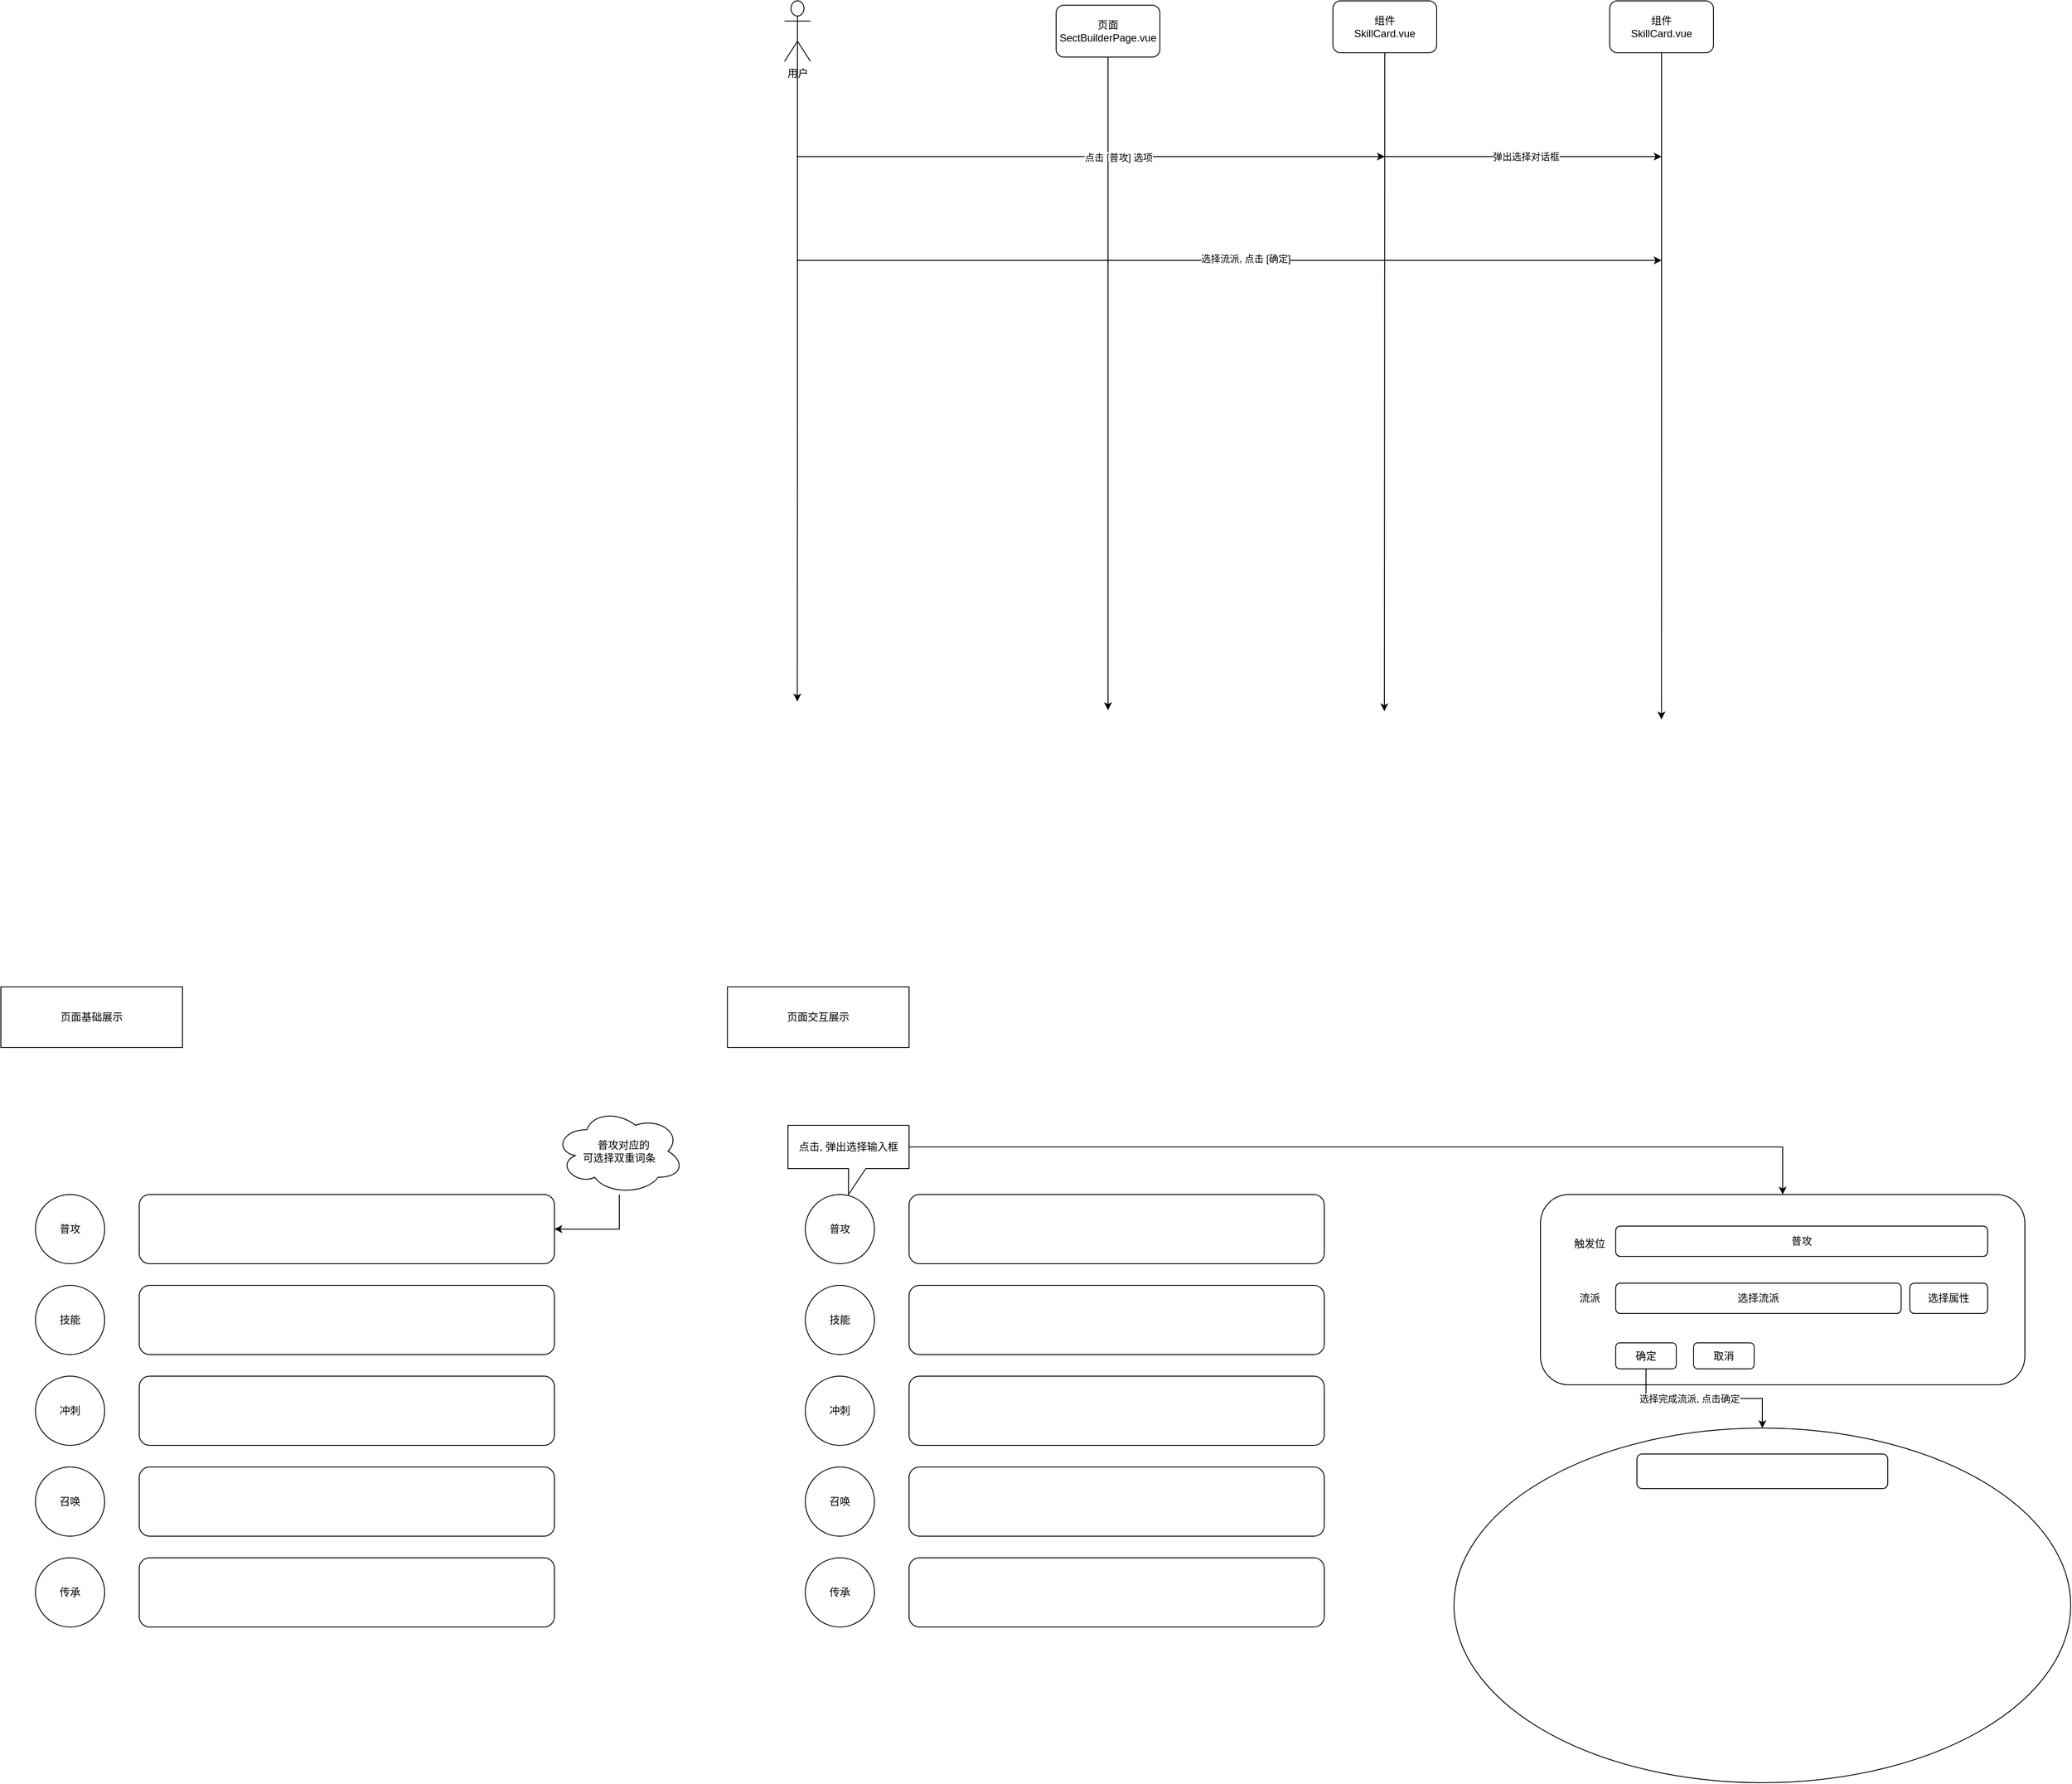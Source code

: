 <mxfile version="24.2.5" type="device">
  <diagram name="第 1 页" id="2nigW6g02W1iGaGz54yn">
    <mxGraphModel dx="1024" dy="1729" grid="1" gridSize="10" guides="1" tooltips="1" connect="1" arrows="1" fold="1" page="1" pageScale="1" pageWidth="827" pageHeight="1169" math="0" shadow="0">
      <root>
        <mxCell id="0" />
        <mxCell id="1" parent="0" />
        <mxCell id="ViXK2sWHm9SOlhRIp9Dq-1" value="普攻" style="ellipse;whiteSpace=wrap;html=1;aspect=fixed;" vertex="1" parent="1">
          <mxGeometry x="40" y="240" width="80" height="80" as="geometry" />
        </mxCell>
        <mxCell id="ViXK2sWHm9SOlhRIp9Dq-2" value="技能" style="ellipse;whiteSpace=wrap;html=1;aspect=fixed;" vertex="1" parent="1">
          <mxGeometry x="40" y="345" width="80" height="80" as="geometry" />
        </mxCell>
        <mxCell id="ViXK2sWHm9SOlhRIp9Dq-3" value="冲刺" style="ellipse;whiteSpace=wrap;html=1;aspect=fixed;" vertex="1" parent="1">
          <mxGeometry x="40" y="450" width="80" height="80" as="geometry" />
        </mxCell>
        <mxCell id="ViXK2sWHm9SOlhRIp9Dq-4" value="召唤" style="ellipse;whiteSpace=wrap;html=1;aspect=fixed;" vertex="1" parent="1">
          <mxGeometry x="40" y="555" width="80" height="80" as="geometry" />
        </mxCell>
        <mxCell id="ViXK2sWHm9SOlhRIp9Dq-5" value="传承" style="ellipse;whiteSpace=wrap;html=1;aspect=fixed;" vertex="1" parent="1">
          <mxGeometry x="40" y="660" width="80" height="80" as="geometry" />
        </mxCell>
        <mxCell id="ViXK2sWHm9SOlhRIp9Dq-6" value="" style="rounded=1;whiteSpace=wrap;html=1;" vertex="1" parent="1">
          <mxGeometry x="160" y="240" width="480" height="80" as="geometry" />
        </mxCell>
        <mxCell id="ViXK2sWHm9SOlhRIp9Dq-9" style="edgeStyle=orthogonalEdgeStyle;rounded=0;orthogonalLoop=1;jettySize=auto;html=1;entryX=1;entryY=0.5;entryDx=0;entryDy=0;" edge="1" parent="1" source="ViXK2sWHm9SOlhRIp9Dq-7" target="ViXK2sWHm9SOlhRIp9Dq-6">
          <mxGeometry relative="1" as="geometry" />
        </mxCell>
        <mxCell id="ViXK2sWHm9SOlhRIp9Dq-7" value="&amp;nbsp; &amp;nbsp;普攻对应的&lt;div&gt;可选择双重词条&lt;/div&gt;" style="ellipse;shape=cloud;whiteSpace=wrap;html=1;" vertex="1" parent="1">
          <mxGeometry x="640" y="140" width="150" height="100" as="geometry" />
        </mxCell>
        <mxCell id="ViXK2sWHm9SOlhRIp9Dq-10" value="" style="rounded=1;whiteSpace=wrap;html=1;" vertex="1" parent="1">
          <mxGeometry x="160" y="345" width="480" height="80" as="geometry" />
        </mxCell>
        <mxCell id="ViXK2sWHm9SOlhRIp9Dq-11" value="" style="rounded=1;whiteSpace=wrap;html=1;" vertex="1" parent="1">
          <mxGeometry x="160" y="450" width="480" height="80" as="geometry" />
        </mxCell>
        <mxCell id="ViXK2sWHm9SOlhRIp9Dq-12" value="" style="rounded=1;whiteSpace=wrap;html=1;" vertex="1" parent="1">
          <mxGeometry x="160" y="555" width="480" height="80" as="geometry" />
        </mxCell>
        <mxCell id="ViXK2sWHm9SOlhRIp9Dq-13" value="" style="rounded=1;whiteSpace=wrap;html=1;" vertex="1" parent="1">
          <mxGeometry x="160" y="660" width="480" height="80" as="geometry" />
        </mxCell>
        <mxCell id="ViXK2sWHm9SOlhRIp9Dq-15" value="页面基础展示" style="rounded=0;whiteSpace=wrap;html=1;" vertex="1" parent="1">
          <mxGeometry width="210" height="70" as="geometry" />
        </mxCell>
        <mxCell id="ViXK2sWHm9SOlhRIp9Dq-16" value="页面交互展示" style="rounded=0;whiteSpace=wrap;html=1;" vertex="1" parent="1">
          <mxGeometry x="840" width="210" height="70" as="geometry" />
        </mxCell>
        <mxCell id="ViXK2sWHm9SOlhRIp9Dq-17" value="普攻" style="ellipse;whiteSpace=wrap;html=1;aspect=fixed;" vertex="1" parent="1">
          <mxGeometry x="930" y="240" width="80" height="80" as="geometry" />
        </mxCell>
        <mxCell id="ViXK2sWHm9SOlhRIp9Dq-18" value="技能" style="ellipse;whiteSpace=wrap;html=1;aspect=fixed;" vertex="1" parent="1">
          <mxGeometry x="930" y="345" width="80" height="80" as="geometry" />
        </mxCell>
        <mxCell id="ViXK2sWHm9SOlhRIp9Dq-19" value="冲刺" style="ellipse;whiteSpace=wrap;html=1;aspect=fixed;" vertex="1" parent="1">
          <mxGeometry x="930" y="450" width="80" height="80" as="geometry" />
        </mxCell>
        <mxCell id="ViXK2sWHm9SOlhRIp9Dq-20" value="召唤" style="ellipse;whiteSpace=wrap;html=1;aspect=fixed;" vertex="1" parent="1">
          <mxGeometry x="930" y="555" width="80" height="80" as="geometry" />
        </mxCell>
        <mxCell id="ViXK2sWHm9SOlhRIp9Dq-21" value="传承" style="ellipse;whiteSpace=wrap;html=1;aspect=fixed;" vertex="1" parent="1">
          <mxGeometry x="930" y="660" width="80" height="80" as="geometry" />
        </mxCell>
        <mxCell id="ViXK2sWHm9SOlhRIp9Dq-22" value="" style="rounded=1;whiteSpace=wrap;html=1;" vertex="1" parent="1">
          <mxGeometry x="1050" y="240" width="480" height="80" as="geometry" />
        </mxCell>
        <mxCell id="ViXK2sWHm9SOlhRIp9Dq-23" value="" style="rounded=1;whiteSpace=wrap;html=1;" vertex="1" parent="1">
          <mxGeometry x="1050" y="345" width="480" height="80" as="geometry" />
        </mxCell>
        <mxCell id="ViXK2sWHm9SOlhRIp9Dq-24" value="" style="rounded=1;whiteSpace=wrap;html=1;" vertex="1" parent="1">
          <mxGeometry x="1050" y="450" width="480" height="80" as="geometry" />
        </mxCell>
        <mxCell id="ViXK2sWHm9SOlhRIp9Dq-25" value="" style="rounded=1;whiteSpace=wrap;html=1;" vertex="1" parent="1">
          <mxGeometry x="1050" y="555" width="480" height="80" as="geometry" />
        </mxCell>
        <mxCell id="ViXK2sWHm9SOlhRIp9Dq-26" value="" style="rounded=1;whiteSpace=wrap;html=1;" vertex="1" parent="1">
          <mxGeometry x="1050" y="660" width="480" height="80" as="geometry" />
        </mxCell>
        <mxCell id="ViXK2sWHm9SOlhRIp9Dq-30" style="edgeStyle=orthogonalEdgeStyle;rounded=0;orthogonalLoop=1;jettySize=auto;html=1;exitX=0;exitY=0;exitDx=140;exitDy=25;exitPerimeter=0;entryX=0.5;entryY=0;entryDx=0;entryDy=0;" edge="1" parent="1" source="ViXK2sWHm9SOlhRIp9Dq-28" target="ViXK2sWHm9SOlhRIp9Dq-29">
          <mxGeometry relative="1" as="geometry" />
        </mxCell>
        <mxCell id="ViXK2sWHm9SOlhRIp9Dq-28" value="点击, 弹出选择输入框" style="shape=callout;whiteSpace=wrap;html=1;perimeter=calloutPerimeter;" vertex="1" parent="1">
          <mxGeometry x="910" y="160" width="140" height="80" as="geometry" />
        </mxCell>
        <mxCell id="ViXK2sWHm9SOlhRIp9Dq-29" value="" style="rounded=1;whiteSpace=wrap;html=1;" vertex="1" parent="1">
          <mxGeometry x="1780" y="240" width="560" height="220" as="geometry" />
        </mxCell>
        <mxCell id="ViXK2sWHm9SOlhRIp9Dq-41" value="" style="group" vertex="1" connectable="0" parent="1">
          <mxGeometry x="1807" y="276.5" width="490" height="165" as="geometry" />
        </mxCell>
        <mxCell id="ViXK2sWHm9SOlhRIp9Dq-38" value="" style="group" vertex="1" connectable="0" parent="ViXK2sWHm9SOlhRIp9Dq-41">
          <mxGeometry x="60" y="135" width="160" height="30" as="geometry" />
        </mxCell>
        <mxCell id="ViXK2sWHm9SOlhRIp9Dq-36" value="确定" style="rounded=1;whiteSpace=wrap;html=1;" vertex="1" parent="ViXK2sWHm9SOlhRIp9Dq-38">
          <mxGeometry width="70" height="30" as="geometry" />
        </mxCell>
        <mxCell id="ViXK2sWHm9SOlhRIp9Dq-37" value="取消" style="rounded=1;whiteSpace=wrap;html=1;" vertex="1" parent="ViXK2sWHm9SOlhRIp9Dq-38">
          <mxGeometry x="90" width="70" height="30" as="geometry" />
        </mxCell>
        <mxCell id="ViXK2sWHm9SOlhRIp9Dq-39" value="" style="group" vertex="1" connectable="0" parent="ViXK2sWHm9SOlhRIp9Dq-41">
          <mxGeometry y="66" width="490" height="35" as="geometry" />
        </mxCell>
        <mxCell id="ViXK2sWHm9SOlhRIp9Dq-33" value="流派" style="text;html=1;align=center;verticalAlign=middle;whiteSpace=wrap;rounded=0;" vertex="1" parent="ViXK2sWHm9SOlhRIp9Dq-39">
          <mxGeometry y="2.5" width="60" height="30" as="geometry" />
        </mxCell>
        <mxCell id="ViXK2sWHm9SOlhRIp9Dq-34" value="选择流派" style="rounded=1;whiteSpace=wrap;html=1;" vertex="1" parent="ViXK2sWHm9SOlhRIp9Dq-39">
          <mxGeometry x="60" width="330" height="35" as="geometry" />
        </mxCell>
        <mxCell id="ViXK2sWHm9SOlhRIp9Dq-35" value="选择属性" style="rounded=1;whiteSpace=wrap;html=1;" vertex="1" parent="ViXK2sWHm9SOlhRIp9Dq-39">
          <mxGeometry x="400" width="90" height="35" as="geometry" />
        </mxCell>
        <mxCell id="ViXK2sWHm9SOlhRIp9Dq-40" value="" style="group" vertex="1" connectable="0" parent="ViXK2sWHm9SOlhRIp9Dq-41">
          <mxGeometry width="490" height="35" as="geometry" />
        </mxCell>
        <mxCell id="ViXK2sWHm9SOlhRIp9Dq-31" value="触发位" style="text;html=1;align=center;verticalAlign=middle;whiteSpace=wrap;rounded=0;" vertex="1" parent="ViXK2sWHm9SOlhRIp9Dq-40">
          <mxGeometry y="5" width="60" height="30" as="geometry" />
        </mxCell>
        <mxCell id="ViXK2sWHm9SOlhRIp9Dq-32" value="普攻" style="rounded=1;whiteSpace=wrap;html=1;" vertex="1" parent="ViXK2sWHm9SOlhRIp9Dq-40">
          <mxGeometry x="60" width="430" height="35" as="geometry" />
        </mxCell>
        <mxCell id="ViXK2sWHm9SOlhRIp9Dq-42" style="edgeStyle=orthogonalEdgeStyle;rounded=0;orthogonalLoop=1;jettySize=auto;html=1;exitX=0.5;exitY=1;exitDx=0;exitDy=0;entryX=0.5;entryY=0;entryDx=0;entryDy=0;" edge="1" parent="1" source="ViXK2sWHm9SOlhRIp9Dq-36" target="ViXK2sWHm9SOlhRIp9Dq-46">
          <mxGeometry relative="1" as="geometry">
            <mxPoint x="2020" y="540" as="targetPoint" />
          </mxGeometry>
        </mxCell>
        <mxCell id="ViXK2sWHm9SOlhRIp9Dq-43" value="选择完成流派, 点击确定" style="edgeLabel;html=1;align=center;verticalAlign=middle;resizable=0;points=[];" vertex="1" connectable="0" parent="ViXK2sWHm9SOlhRIp9Dq-42">
          <mxGeometry x="-0.173" relative="1" as="geometry">
            <mxPoint as="offset" />
          </mxGeometry>
        </mxCell>
        <mxCell id="ViXK2sWHm9SOlhRIp9Dq-46" value="" style="ellipse;whiteSpace=wrap;html=1;" vertex="1" parent="1">
          <mxGeometry x="1680" y="510" width="713" height="410" as="geometry" />
        </mxCell>
        <mxCell id="ViXK2sWHm9SOlhRIp9Dq-47" value="" style="rounded=1;whiteSpace=wrap;html=1;" vertex="1" parent="1">
          <mxGeometry x="1891.5" y="540" width="290" height="40" as="geometry" />
        </mxCell>
        <mxCell id="ViXK2sWHm9SOlhRIp9Dq-51" style="edgeStyle=orthogonalEdgeStyle;rounded=0;orthogonalLoop=1;jettySize=auto;html=1;exitX=0.5;exitY=0.5;exitDx=0;exitDy=0;exitPerimeter=0;" edge="1" parent="1" source="ViXK2sWHm9SOlhRIp9Dq-49">
          <mxGeometry relative="1" as="geometry">
            <mxPoint x="920.778" y="-330" as="targetPoint" />
          </mxGeometry>
        </mxCell>
        <mxCell id="ViXK2sWHm9SOlhRIp9Dq-49" value="用户" style="shape=umlActor;verticalLabelPosition=bottom;verticalAlign=top;html=1;outlineConnect=0;" vertex="1" parent="1">
          <mxGeometry x="906" y="-1140" width="30" height="70" as="geometry" />
        </mxCell>
        <mxCell id="ViXK2sWHm9SOlhRIp9Dq-52" style="edgeStyle=orthogonalEdgeStyle;rounded=0;orthogonalLoop=1;jettySize=auto;html=1;exitX=0.5;exitY=1;exitDx=0;exitDy=0;" edge="1" parent="1" source="ViXK2sWHm9SOlhRIp9Dq-50">
          <mxGeometry relative="1" as="geometry">
            <mxPoint x="1280" y="-320" as="targetPoint" />
          </mxGeometry>
        </mxCell>
        <mxCell id="ViXK2sWHm9SOlhRIp9Dq-50" value="页面&lt;div&gt;SectBuilderPage.vue&lt;br&gt;&lt;/div&gt;" style="rounded=1;whiteSpace=wrap;html=1;" vertex="1" parent="1">
          <mxGeometry x="1220" y="-1135" width="120" height="60" as="geometry" />
        </mxCell>
        <mxCell id="ViXK2sWHm9SOlhRIp9Dq-56" value="" style="endArrow=classic;html=1;rounded=0;" edge="1" parent="1">
          <mxGeometry width="50" height="50" relative="1" as="geometry">
            <mxPoint x="920" y="-960" as="sourcePoint" />
            <mxPoint x="1600" y="-960" as="targetPoint" />
          </mxGeometry>
        </mxCell>
        <mxCell id="ViXK2sWHm9SOlhRIp9Dq-66" value="点击 [普攻] 选项" style="edgeLabel;html=1;align=center;verticalAlign=middle;resizable=0;points=[];" vertex="1" connectable="0" parent="ViXK2sWHm9SOlhRIp9Dq-56">
          <mxGeometry x="0.092" y="-1" relative="1" as="geometry">
            <mxPoint as="offset" />
          </mxGeometry>
        </mxCell>
        <mxCell id="ViXK2sWHm9SOlhRIp9Dq-61" value="" style="endArrow=classic;html=1;rounded=0;" edge="1" parent="1">
          <mxGeometry width="50" height="50" relative="1" as="geometry">
            <mxPoint x="920" y="-840" as="sourcePoint" />
            <mxPoint x="1920" y="-840" as="targetPoint" />
          </mxGeometry>
        </mxCell>
        <mxCell id="ViXK2sWHm9SOlhRIp9Dq-67" value="选择流派, 点击 [确定]" style="edgeLabel;html=1;align=center;verticalAlign=middle;resizable=0;points=[];" vertex="1" connectable="0" parent="ViXK2sWHm9SOlhRIp9Dq-61">
          <mxGeometry x="0.038" y="2" relative="1" as="geometry">
            <mxPoint as="offset" />
          </mxGeometry>
        </mxCell>
        <mxCell id="ViXK2sWHm9SOlhRIp9Dq-65" style="edgeStyle=orthogonalEdgeStyle;rounded=0;orthogonalLoop=1;jettySize=auto;html=1;exitX=0.5;exitY=1;exitDx=0;exitDy=0;" edge="1" parent="1" source="ViXK2sWHm9SOlhRIp9Dq-64">
          <mxGeometry relative="1" as="geometry">
            <mxPoint x="1599.5" y="-318.75" as="targetPoint" />
          </mxGeometry>
        </mxCell>
        <mxCell id="ViXK2sWHm9SOlhRIp9Dq-64" value="组件&lt;div&gt;SkillCard.vue&lt;br&gt;&lt;/div&gt;" style="rounded=1;whiteSpace=wrap;html=1;" vertex="1" parent="1">
          <mxGeometry x="1540" y="-1140" width="120" height="60" as="geometry" />
        </mxCell>
        <mxCell id="ViXK2sWHm9SOlhRIp9Dq-70" style="edgeStyle=orthogonalEdgeStyle;rounded=0;orthogonalLoop=1;jettySize=auto;html=1;exitX=0.5;exitY=1;exitDx=0;exitDy=0;" edge="1" parent="1" source="ViXK2sWHm9SOlhRIp9Dq-68">
          <mxGeometry relative="1" as="geometry">
            <mxPoint x="1919.852" y="-309.259" as="targetPoint" />
          </mxGeometry>
        </mxCell>
        <mxCell id="ViXK2sWHm9SOlhRIp9Dq-68" value="组件&lt;div&gt;SkillCard.vue&lt;br&gt;&lt;/div&gt;" style="rounded=1;whiteSpace=wrap;html=1;" vertex="1" parent="1">
          <mxGeometry x="1860" y="-1140" width="120" height="60" as="geometry" />
        </mxCell>
        <mxCell id="ViXK2sWHm9SOlhRIp9Dq-71" value="" style="endArrow=classic;html=1;rounded=0;" edge="1" parent="1">
          <mxGeometry width="50" height="50" relative="1" as="geometry">
            <mxPoint x="1600" y="-960" as="sourcePoint" />
            <mxPoint x="1920" y="-960" as="targetPoint" />
          </mxGeometry>
        </mxCell>
        <mxCell id="ViXK2sWHm9SOlhRIp9Dq-72" value="弹出选择对话框" style="edgeLabel;html=1;align=center;verticalAlign=middle;resizable=0;points=[];" vertex="1" connectable="0" parent="ViXK2sWHm9SOlhRIp9Dq-71">
          <mxGeometry x="0.02" relative="1" as="geometry">
            <mxPoint as="offset" />
          </mxGeometry>
        </mxCell>
      </root>
    </mxGraphModel>
  </diagram>
</mxfile>
